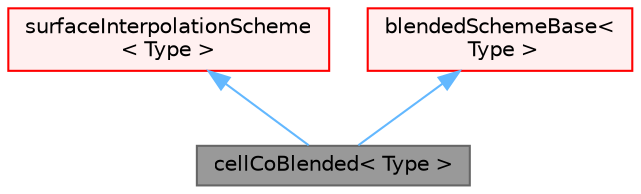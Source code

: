 digraph "cellCoBlended&lt; Type &gt;"
{
 // LATEX_PDF_SIZE
  bgcolor="transparent";
  edge [fontname=Helvetica,fontsize=10,labelfontname=Helvetica,labelfontsize=10];
  node [fontname=Helvetica,fontsize=10,shape=box,height=0.2,width=0.4];
  Node1 [id="Node000001",label="cellCoBlended\< Type \>",height=0.2,width=0.4,color="gray40", fillcolor="grey60", style="filled", fontcolor="black",tooltip="Two-scheme cell-based Courant number based blending differencing scheme."];
  Node2 -> Node1 [id="edge1_Node000001_Node000002",dir="back",color="steelblue1",style="solid",tooltip=" "];
  Node2 [id="Node000002",label="surfaceInterpolationScheme\l\< Type \>",height=0.2,width=0.4,color="red", fillcolor="#FFF0F0", style="filled",URL="$classFoam_1_1surfaceInterpolationScheme.html",tooltip="Abstract base class for surface interpolation schemes."];
  Node4 -> Node1 [id="edge2_Node000001_Node000004",dir="back",color="steelblue1",style="solid",tooltip=" "];
  Node4 [id="Node000004",label="blendedSchemeBase\<\l Type \>",height=0.2,width=0.4,color="red", fillcolor="#FFF0F0", style="filled",URL="$classFoam_1_1blendedSchemeBase.html",tooltip="Base class for blended schemes to provide access to the blending factor surface field."];
}

